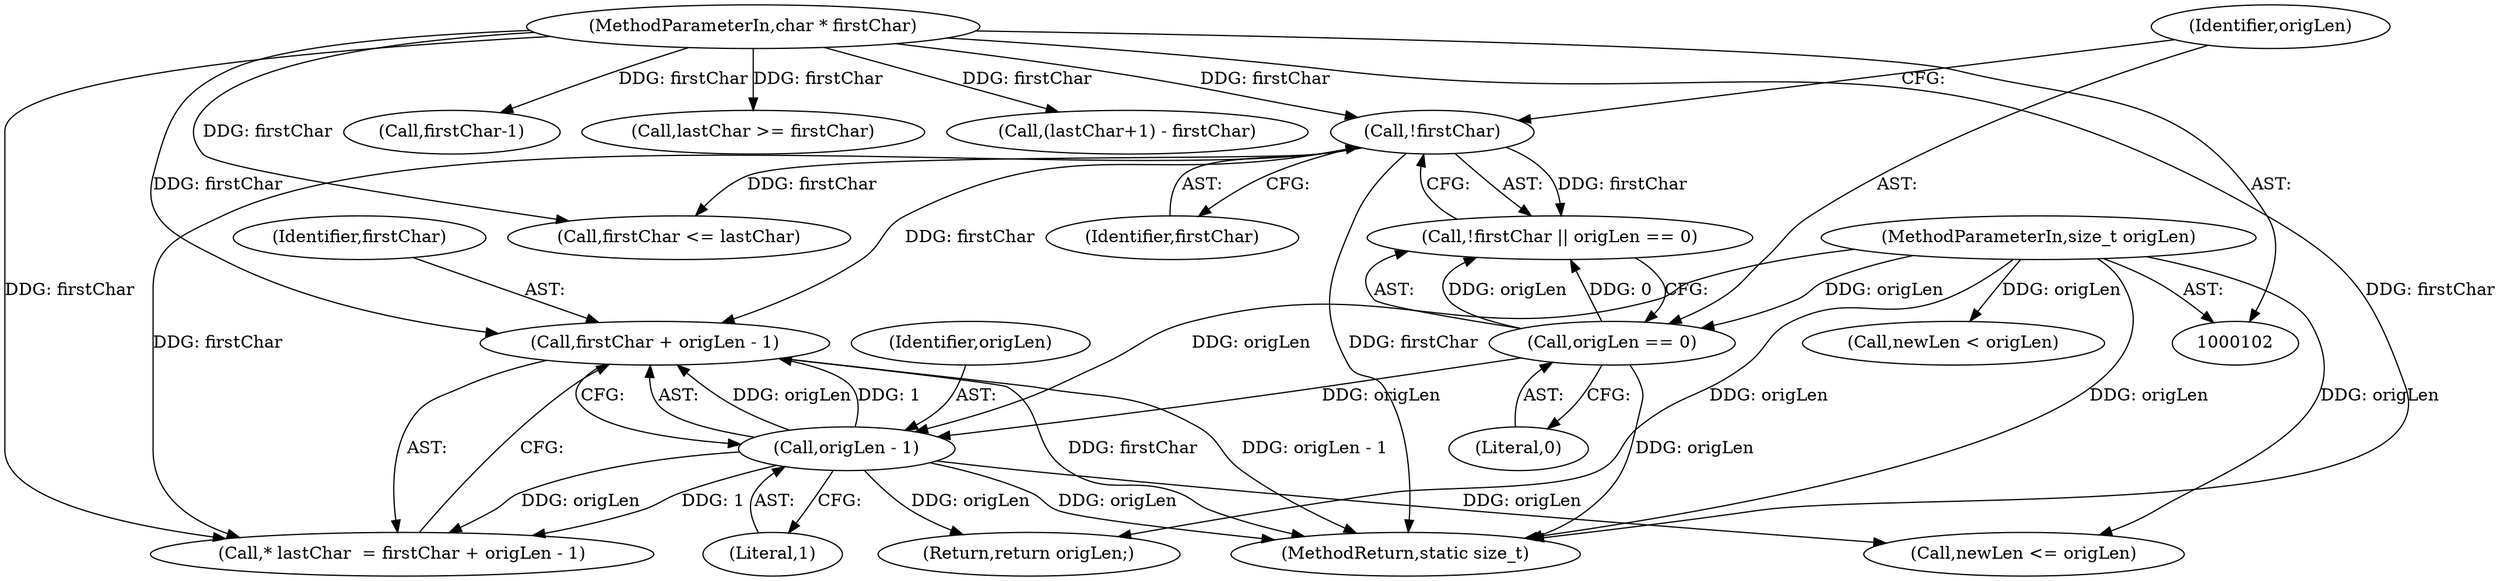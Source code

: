 digraph "0_exempi_c26d5beb60a5a85f76259f50ed3e08c8169b0a0c@pointer" {
"1000118" [label="(Call,firstChar + origLen - 1)"];
"1000108" [label="(Call,!firstChar)"];
"1000103" [label="(MethodParameterIn,char * firstChar)"];
"1000120" [label="(Call,origLen - 1)"];
"1000110" [label="(Call,origLen == 0)"];
"1000104" [label="(MethodParameterIn,size_t origLen)"];
"1000116" [label="(Call,* lastChar  = firstChar + origLen - 1)"];
"1000133" [label="(Return,return origLen;)"];
"1000137" [label="(Call,firstChar <= lastChar)"];
"1000186" [label="(Call,newLen < origLen)"];
"1000118" [label="(Call,firstChar + origLen - 1)"];
"1000155" [label="(Call,firstChar-1)"];
"1000119" [label="(Identifier,firstChar)"];
"1000182" [label="(Call,newLen <= origLen)"];
"1000159" [label="(Call,lastChar >= firstChar)"];
"1000198" [label="(MethodReturn,static size_t)"];
"1000120" [label="(Call,origLen - 1)"];
"1000110" [label="(Call,origLen == 0)"];
"1000108" [label="(Call,!firstChar)"];
"1000176" [label="(Call,(lastChar+1) - firstChar)"];
"1000107" [label="(Call,!firstChar || origLen == 0)"];
"1000103" [label="(MethodParameterIn,char * firstChar)"];
"1000121" [label="(Identifier,origLen)"];
"1000112" [label="(Literal,0)"];
"1000111" [label="(Identifier,origLen)"];
"1000109" [label="(Identifier,firstChar)"];
"1000122" [label="(Literal,1)"];
"1000104" [label="(MethodParameterIn,size_t origLen)"];
"1000118" -> "1000116"  [label="AST: "];
"1000118" -> "1000120"  [label="CFG: "];
"1000119" -> "1000118"  [label="AST: "];
"1000120" -> "1000118"  [label="AST: "];
"1000116" -> "1000118"  [label="CFG: "];
"1000118" -> "1000198"  [label="DDG: firstChar"];
"1000118" -> "1000198"  [label="DDG: origLen - 1"];
"1000108" -> "1000118"  [label="DDG: firstChar"];
"1000103" -> "1000118"  [label="DDG: firstChar"];
"1000120" -> "1000118"  [label="DDG: origLen"];
"1000120" -> "1000118"  [label="DDG: 1"];
"1000108" -> "1000107"  [label="AST: "];
"1000108" -> "1000109"  [label="CFG: "];
"1000109" -> "1000108"  [label="AST: "];
"1000111" -> "1000108"  [label="CFG: "];
"1000107" -> "1000108"  [label="CFG: "];
"1000108" -> "1000198"  [label="DDG: firstChar"];
"1000108" -> "1000107"  [label="DDG: firstChar"];
"1000103" -> "1000108"  [label="DDG: firstChar"];
"1000108" -> "1000116"  [label="DDG: firstChar"];
"1000108" -> "1000137"  [label="DDG: firstChar"];
"1000103" -> "1000102"  [label="AST: "];
"1000103" -> "1000198"  [label="DDG: firstChar"];
"1000103" -> "1000116"  [label="DDG: firstChar"];
"1000103" -> "1000137"  [label="DDG: firstChar"];
"1000103" -> "1000155"  [label="DDG: firstChar"];
"1000103" -> "1000159"  [label="DDG: firstChar"];
"1000103" -> "1000176"  [label="DDG: firstChar"];
"1000120" -> "1000122"  [label="CFG: "];
"1000121" -> "1000120"  [label="AST: "];
"1000122" -> "1000120"  [label="AST: "];
"1000120" -> "1000198"  [label="DDG: origLen"];
"1000120" -> "1000116"  [label="DDG: origLen"];
"1000120" -> "1000116"  [label="DDG: 1"];
"1000110" -> "1000120"  [label="DDG: origLen"];
"1000104" -> "1000120"  [label="DDG: origLen"];
"1000120" -> "1000133"  [label="DDG: origLen"];
"1000120" -> "1000182"  [label="DDG: origLen"];
"1000110" -> "1000107"  [label="AST: "];
"1000110" -> "1000112"  [label="CFG: "];
"1000111" -> "1000110"  [label="AST: "];
"1000112" -> "1000110"  [label="AST: "];
"1000107" -> "1000110"  [label="CFG: "];
"1000110" -> "1000198"  [label="DDG: origLen"];
"1000110" -> "1000107"  [label="DDG: origLen"];
"1000110" -> "1000107"  [label="DDG: 0"];
"1000104" -> "1000110"  [label="DDG: origLen"];
"1000104" -> "1000102"  [label="AST: "];
"1000104" -> "1000198"  [label="DDG: origLen"];
"1000104" -> "1000133"  [label="DDG: origLen"];
"1000104" -> "1000182"  [label="DDG: origLen"];
"1000104" -> "1000186"  [label="DDG: origLen"];
}
